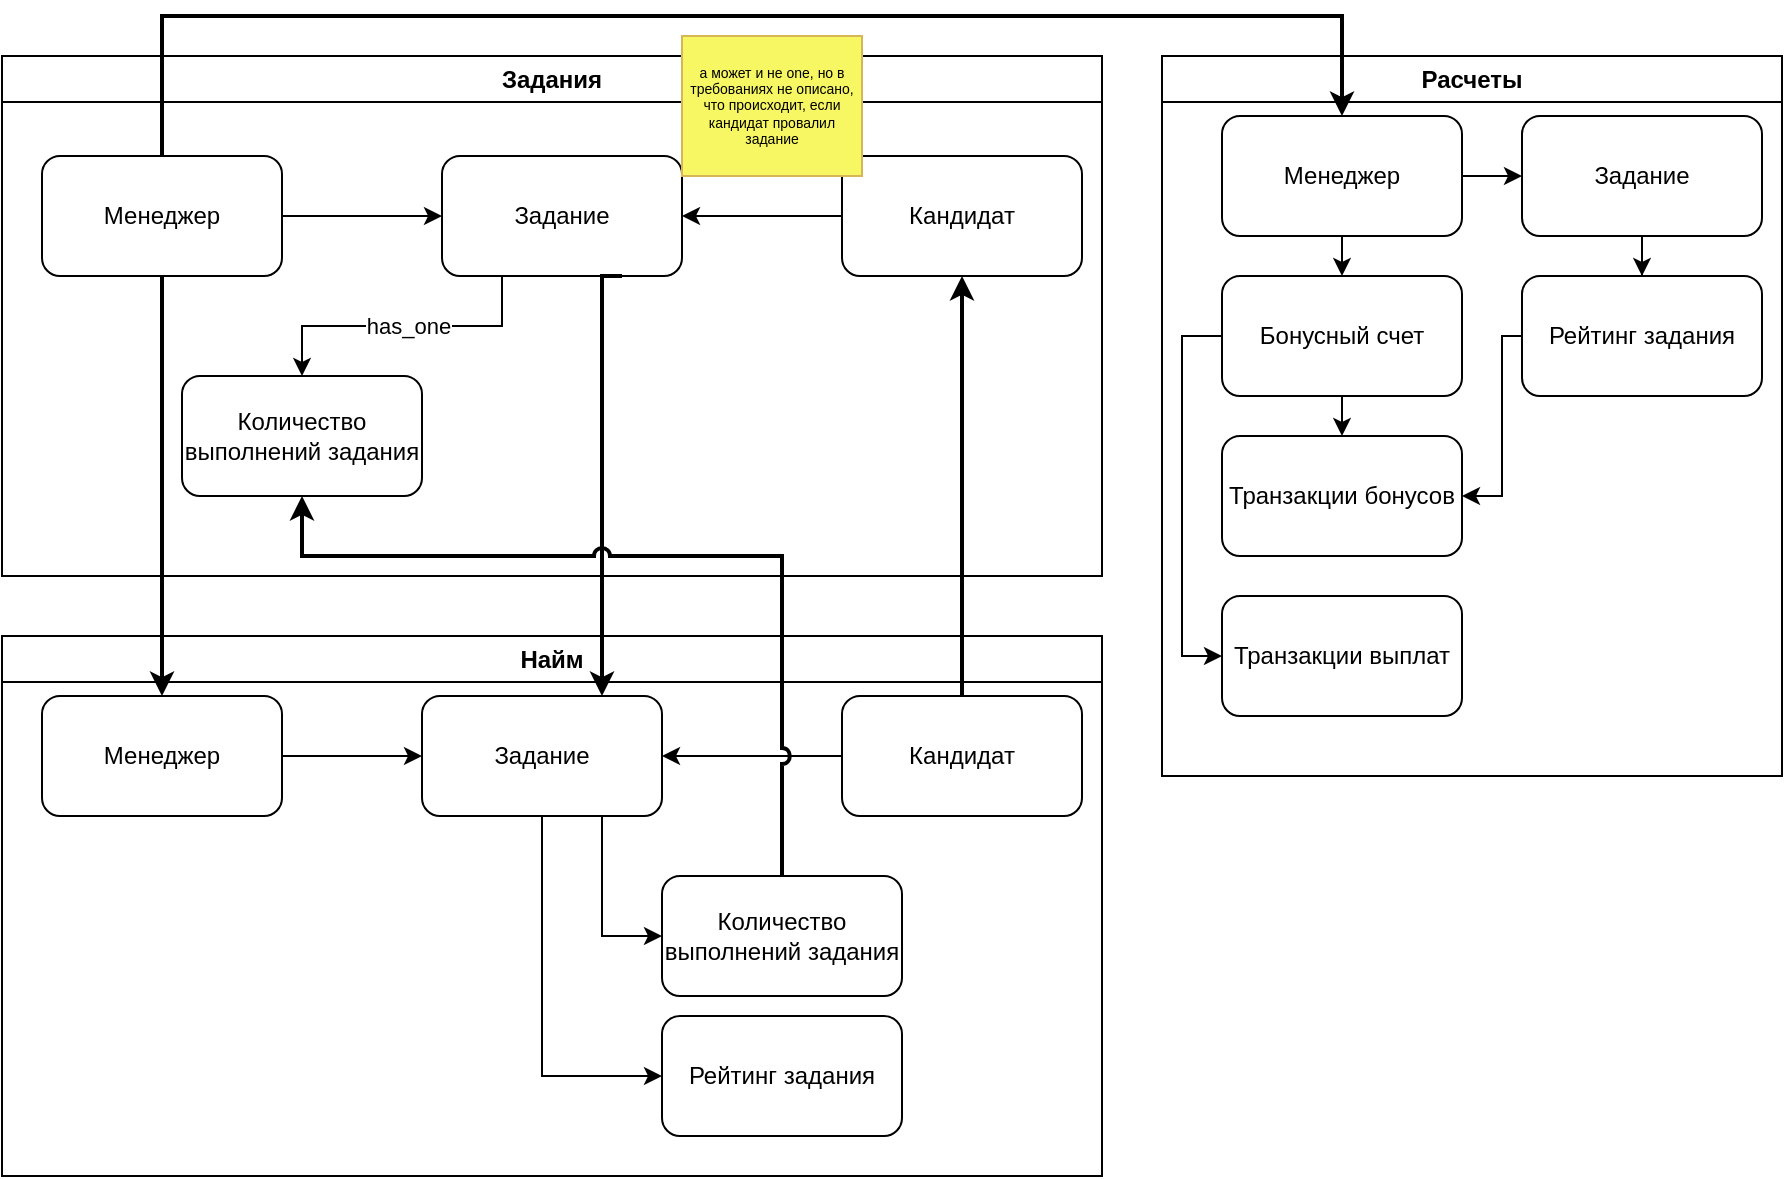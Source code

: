 <mxfile version="27.0.5">
  <diagram id="R2lEEEUBdFMjLlhIrx00" name="Page-1">
    <mxGraphModel dx="2231" dy="1261" grid="1" gridSize="10" guides="1" tooltips="1" connect="1" arrows="1" fold="1" page="1" pageScale="1" pageWidth="1169" pageHeight="827" math="0" shadow="0" extFonts="Permanent Marker^https://fonts.googleapis.com/css?family=Permanent+Marker">
      <root>
        <mxCell id="0" />
        <mxCell id="1" parent="0" />
        <mxCell id="_uogvYm9ou4BjCA6ubhB-7" value="Расчеты" style="swimlane;whiteSpace=wrap;html=1;" vertex="1" parent="1">
          <mxGeometry x="580" y="30" width="310" height="360" as="geometry" />
        </mxCell>
        <mxCell id="_uogvYm9ou4BjCA6ubhB-49" style="edgeStyle=orthogonalEdgeStyle;rounded=0;orthogonalLoop=1;jettySize=auto;html=1;exitX=0.5;exitY=1;exitDx=0;exitDy=0;entryX=0.5;entryY=0;entryDx=0;entryDy=0;" edge="1" parent="_uogvYm9ou4BjCA6ubhB-7" source="_uogvYm9ou4BjCA6ubhB-43" target="_uogvYm9ou4BjCA6ubhB-44">
          <mxGeometry relative="1" as="geometry" />
        </mxCell>
        <mxCell id="_uogvYm9ou4BjCA6ubhB-53" style="edgeStyle=orthogonalEdgeStyle;rounded=0;orthogonalLoop=1;jettySize=auto;html=1;exitX=1;exitY=0.5;exitDx=0;exitDy=0;entryX=0;entryY=0.5;entryDx=0;entryDy=0;" edge="1" parent="_uogvYm9ou4BjCA6ubhB-7" source="_uogvYm9ou4BjCA6ubhB-43" target="_uogvYm9ou4BjCA6ubhB-52">
          <mxGeometry relative="1" as="geometry" />
        </mxCell>
        <mxCell id="_uogvYm9ou4BjCA6ubhB-43" value="Менеджер" style="rounded=1;whiteSpace=wrap;html=1;" vertex="1" parent="_uogvYm9ou4BjCA6ubhB-7">
          <mxGeometry x="30" y="30" width="120" height="60" as="geometry" />
        </mxCell>
        <mxCell id="_uogvYm9ou4BjCA6ubhB-50" style="edgeStyle=orthogonalEdgeStyle;rounded=0;orthogonalLoop=1;jettySize=auto;html=1;exitX=0.5;exitY=1;exitDx=0;exitDy=0;entryX=0.5;entryY=0;entryDx=0;entryDy=0;" edge="1" parent="_uogvYm9ou4BjCA6ubhB-7" source="_uogvYm9ou4BjCA6ubhB-44" target="_uogvYm9ou4BjCA6ubhB-45">
          <mxGeometry relative="1" as="geometry" />
        </mxCell>
        <mxCell id="_uogvYm9ou4BjCA6ubhB-57" style="edgeStyle=orthogonalEdgeStyle;rounded=0;orthogonalLoop=1;jettySize=auto;html=1;exitX=0;exitY=0.5;exitDx=0;exitDy=0;entryX=0;entryY=0.5;entryDx=0;entryDy=0;" edge="1" parent="_uogvYm9ou4BjCA6ubhB-7" source="_uogvYm9ou4BjCA6ubhB-44" target="_uogvYm9ou4BjCA6ubhB-56">
          <mxGeometry relative="1" as="geometry" />
        </mxCell>
        <mxCell id="_uogvYm9ou4BjCA6ubhB-44" value="Бонусный счет" style="rounded=1;whiteSpace=wrap;html=1;" vertex="1" parent="_uogvYm9ou4BjCA6ubhB-7">
          <mxGeometry x="30" y="110" width="120" height="60" as="geometry" />
        </mxCell>
        <mxCell id="_uogvYm9ou4BjCA6ubhB-45" value="Транзакции бонусов" style="rounded=1;whiteSpace=wrap;html=1;" vertex="1" parent="_uogvYm9ou4BjCA6ubhB-7">
          <mxGeometry x="30" y="190" width="120" height="60" as="geometry" />
        </mxCell>
        <mxCell id="_uogvYm9ou4BjCA6ubhB-58" style="edgeStyle=orthogonalEdgeStyle;rounded=0;orthogonalLoop=1;jettySize=auto;html=1;exitX=0;exitY=0.5;exitDx=0;exitDy=0;entryX=1;entryY=0.5;entryDx=0;entryDy=0;" edge="1" parent="_uogvYm9ou4BjCA6ubhB-7" source="_uogvYm9ou4BjCA6ubhB-46" target="_uogvYm9ou4BjCA6ubhB-45">
          <mxGeometry relative="1" as="geometry">
            <Array as="points">
              <mxPoint x="170" y="140" />
              <mxPoint x="170" y="220" />
            </Array>
          </mxGeometry>
        </mxCell>
        <mxCell id="_uogvYm9ou4BjCA6ubhB-46" value="Рейтинг задания" style="rounded=1;whiteSpace=wrap;html=1;" vertex="1" parent="_uogvYm9ou4BjCA6ubhB-7">
          <mxGeometry x="180" y="110" width="120" height="60" as="geometry" />
        </mxCell>
        <mxCell id="_uogvYm9ou4BjCA6ubhB-54" style="edgeStyle=orthogonalEdgeStyle;rounded=0;orthogonalLoop=1;jettySize=auto;html=1;exitX=0.5;exitY=1;exitDx=0;exitDy=0;" edge="1" parent="_uogvYm9ou4BjCA6ubhB-7" source="_uogvYm9ou4BjCA6ubhB-52" target="_uogvYm9ou4BjCA6ubhB-46">
          <mxGeometry relative="1" as="geometry" />
        </mxCell>
        <mxCell id="_uogvYm9ou4BjCA6ubhB-52" value="Задание" style="rounded=1;whiteSpace=wrap;html=1;" vertex="1" parent="_uogvYm9ou4BjCA6ubhB-7">
          <mxGeometry x="180" y="30" width="120" height="60" as="geometry" />
        </mxCell>
        <mxCell id="_uogvYm9ou4BjCA6ubhB-56" value="Транзакции выплат" style="rounded=1;whiteSpace=wrap;html=1;" vertex="1" parent="_uogvYm9ou4BjCA6ubhB-7">
          <mxGeometry x="30" y="270" width="120" height="60" as="geometry" />
        </mxCell>
        <mxCell id="_uogvYm9ou4BjCA6ubhB-8" value="Задания" style="swimlane;whiteSpace=wrap;html=1;" vertex="1" parent="1">
          <mxGeometry y="30" width="550" height="260" as="geometry" />
        </mxCell>
        <mxCell id="_uogvYm9ou4BjCA6ubhB-39" value="" style="edgeStyle=orthogonalEdgeStyle;rounded=0;orthogonalLoop=1;jettySize=auto;html=1;" edge="1" parent="_uogvYm9ou4BjCA6ubhB-8" source="_uogvYm9ou4BjCA6ubhB-13" target="_uogvYm9ou4BjCA6ubhB-15">
          <mxGeometry relative="1" as="geometry" />
        </mxCell>
        <mxCell id="_uogvYm9ou4BjCA6ubhB-18" style="edgeStyle=orthogonalEdgeStyle;rounded=0;orthogonalLoop=1;jettySize=auto;html=1;exitX=1;exitY=0.5;exitDx=0;exitDy=0;" edge="1" parent="_uogvYm9ou4BjCA6ubhB-8" source="_uogvYm9ou4BjCA6ubhB-14" target="_uogvYm9ou4BjCA6ubhB-15">
          <mxGeometry relative="1" as="geometry" />
        </mxCell>
        <mxCell id="_uogvYm9ou4BjCA6ubhB-14" value="Менеджер" style="rounded=1;whiteSpace=wrap;html=1;" vertex="1" parent="_uogvYm9ou4BjCA6ubhB-8">
          <mxGeometry x="20" y="50" width="120" height="60" as="geometry" />
        </mxCell>
        <mxCell id="_uogvYm9ou4BjCA6ubhB-24" style="edgeStyle=orthogonalEdgeStyle;rounded=0;orthogonalLoop=1;jettySize=auto;html=1;exitX=0.25;exitY=1;exitDx=0;exitDy=0;entryX=0.5;entryY=0;entryDx=0;entryDy=0;" edge="1" parent="_uogvYm9ou4BjCA6ubhB-8" source="_uogvYm9ou4BjCA6ubhB-15" target="_uogvYm9ou4BjCA6ubhB-22">
          <mxGeometry relative="1" as="geometry" />
        </mxCell>
        <mxCell id="_uogvYm9ou4BjCA6ubhB-25" value="has_one" style="edgeLabel;html=1;align=center;verticalAlign=middle;resizable=0;points=[];" vertex="1" connectable="0" parent="_uogvYm9ou4BjCA6ubhB-24">
          <mxGeometry x="-0.043" relative="1" as="geometry">
            <mxPoint as="offset" />
          </mxGeometry>
        </mxCell>
        <mxCell id="_uogvYm9ou4BjCA6ubhB-15" value="Задание" style="rounded=1;whiteSpace=wrap;html=1;" vertex="1" parent="_uogvYm9ou4BjCA6ubhB-8">
          <mxGeometry x="220" y="50" width="120" height="60" as="geometry" />
        </mxCell>
        <mxCell id="_uogvYm9ou4BjCA6ubhB-22" value="Количество выполнений задания" style="rounded=1;whiteSpace=wrap;html=1;" vertex="1" parent="_uogvYm9ou4BjCA6ubhB-8">
          <mxGeometry x="90" y="160" width="120" height="60" as="geometry" />
        </mxCell>
        <mxCell id="_uogvYm9ou4BjCA6ubhB-13" value="Кандидат" style="rounded=1;whiteSpace=wrap;html=1;" vertex="1" parent="_uogvYm9ou4BjCA6ubhB-8">
          <mxGeometry x="420" y="50" width="120" height="60" as="geometry" />
        </mxCell>
        <mxCell id="_uogvYm9ou4BjCA6ubhB-21" value="&lt;font&gt;а может и не one, но в требованиях не описано, что происходит, если кандидат провалил задание&lt;/font&gt;" style="rounded=0;whiteSpace=wrap;html=1;fillColor=#F7F763;strokeColor=#d6b656;fontSize=7;" vertex="1" parent="_uogvYm9ou4BjCA6ubhB-8">
          <mxGeometry x="340" y="-10" width="90" height="70" as="geometry" />
        </mxCell>
        <mxCell id="_uogvYm9ou4BjCA6ubhB-6" value="Найм" style="swimlane;whiteSpace=wrap;html=1;" vertex="1" parent="1">
          <mxGeometry y="320" width="550" height="270" as="geometry" />
        </mxCell>
        <mxCell id="_uogvYm9ou4BjCA6ubhB-32" style="edgeStyle=orthogonalEdgeStyle;rounded=0;orthogonalLoop=1;jettySize=auto;html=1;exitX=1;exitY=0.5;exitDx=0;exitDy=0;entryX=0;entryY=0.5;entryDx=0;entryDy=0;" edge="1" parent="_uogvYm9ou4BjCA6ubhB-6" source="_uogvYm9ou4BjCA6ubhB-10" target="_uogvYm9ou4BjCA6ubhB-11">
          <mxGeometry relative="1" as="geometry" />
        </mxCell>
        <mxCell id="_uogvYm9ou4BjCA6ubhB-10" value="Менеджер" style="rounded=1;whiteSpace=wrap;html=1;" vertex="1" parent="_uogvYm9ou4BjCA6ubhB-6">
          <mxGeometry x="20" y="30" width="120" height="60" as="geometry" />
        </mxCell>
        <mxCell id="_uogvYm9ou4BjCA6ubhB-27" style="edgeStyle=orthogonalEdgeStyle;rounded=0;orthogonalLoop=1;jettySize=auto;html=1;exitX=0.75;exitY=1;exitDx=0;exitDy=0;entryX=0;entryY=0.5;entryDx=0;entryDy=0;" edge="1" parent="_uogvYm9ou4BjCA6ubhB-6" source="_uogvYm9ou4BjCA6ubhB-11" target="_uogvYm9ou4BjCA6ubhB-26">
          <mxGeometry relative="1" as="geometry" />
        </mxCell>
        <mxCell id="_uogvYm9ou4BjCA6ubhB-28" style="edgeStyle=orthogonalEdgeStyle;rounded=0;orthogonalLoop=1;jettySize=auto;html=1;exitX=0.5;exitY=1;exitDx=0;exitDy=0;entryX=0;entryY=0.5;entryDx=0;entryDy=0;" edge="1" parent="_uogvYm9ou4BjCA6ubhB-6" source="_uogvYm9ou4BjCA6ubhB-11" target="_uogvYm9ou4BjCA6ubhB-12">
          <mxGeometry relative="1" as="geometry" />
        </mxCell>
        <mxCell id="_uogvYm9ou4BjCA6ubhB-11" value="Задание" style="rounded=1;whiteSpace=wrap;html=1;" vertex="1" parent="_uogvYm9ou4BjCA6ubhB-6">
          <mxGeometry x="210" y="30" width="120" height="60" as="geometry" />
        </mxCell>
        <mxCell id="_uogvYm9ou4BjCA6ubhB-12" value="Рейтинг задания" style="rounded=1;whiteSpace=wrap;html=1;" vertex="1" parent="_uogvYm9ou4BjCA6ubhB-6">
          <mxGeometry x="330" y="190" width="120" height="60" as="geometry" />
        </mxCell>
        <mxCell id="_uogvYm9ou4BjCA6ubhB-26" value="Количество выполнений задания" style="rounded=1;whiteSpace=wrap;html=1;" vertex="1" parent="_uogvYm9ou4BjCA6ubhB-6">
          <mxGeometry x="330" y="120" width="120" height="60" as="geometry" />
        </mxCell>
        <mxCell id="_uogvYm9ou4BjCA6ubhB-9" value="Кандидат" style="rounded=1;whiteSpace=wrap;html=1;" vertex="1" parent="_uogvYm9ou4BjCA6ubhB-6">
          <mxGeometry x="420" y="30" width="120" height="60" as="geometry" />
        </mxCell>
        <mxCell id="_uogvYm9ou4BjCA6ubhB-33" style="edgeStyle=orthogonalEdgeStyle;rounded=0;orthogonalLoop=1;jettySize=auto;html=1;exitX=0;exitY=0.5;exitDx=0;exitDy=0;entryX=1;entryY=0.5;entryDx=0;entryDy=0;" edge="1" parent="_uogvYm9ou4BjCA6ubhB-6" source="_uogvYm9ou4BjCA6ubhB-9" target="_uogvYm9ou4BjCA6ubhB-11">
          <mxGeometry relative="1" as="geometry" />
        </mxCell>
        <mxCell id="_uogvYm9ou4BjCA6ubhB-34" style="edgeStyle=orthogonalEdgeStyle;rounded=0;orthogonalLoop=1;jettySize=auto;html=1;exitX=0.5;exitY=1;exitDx=0;exitDy=0;strokeWidth=2;jumpStyle=arc;" edge="1" parent="1" source="_uogvYm9ou4BjCA6ubhB-14" target="_uogvYm9ou4BjCA6ubhB-10">
          <mxGeometry relative="1" as="geometry" />
        </mxCell>
        <mxCell id="_uogvYm9ou4BjCA6ubhB-40" style="edgeStyle=orthogonalEdgeStyle;rounded=0;orthogonalLoop=1;jettySize=auto;html=1;exitX=0.75;exitY=1;exitDx=0;exitDy=0;entryX=0.75;entryY=0;entryDx=0;entryDy=0;strokeWidth=2;jumpStyle=arc;" edge="1" parent="1" source="_uogvYm9ou4BjCA6ubhB-15" target="_uogvYm9ou4BjCA6ubhB-11">
          <mxGeometry relative="1" as="geometry">
            <Array as="points">
              <mxPoint x="300" y="140" />
            </Array>
          </mxGeometry>
        </mxCell>
        <mxCell id="_uogvYm9ou4BjCA6ubhB-42" style="edgeStyle=orthogonalEdgeStyle;rounded=0;orthogonalLoop=1;jettySize=auto;html=1;entryX=0.5;entryY=1;entryDx=0;entryDy=0;strokeWidth=2;jumpStyle=arc;exitX=0.5;exitY=0;exitDx=0;exitDy=0;" edge="1" parent="1" source="_uogvYm9ou4BjCA6ubhB-26" target="_uogvYm9ou4BjCA6ubhB-22">
          <mxGeometry relative="1" as="geometry">
            <mxPoint x="460" y="440" as="sourcePoint" />
            <Array as="points">
              <mxPoint x="390" y="280" />
              <mxPoint x="150" y="280" />
            </Array>
          </mxGeometry>
        </mxCell>
        <mxCell id="_uogvYm9ou4BjCA6ubhB-41" style="edgeStyle=orthogonalEdgeStyle;rounded=0;orthogonalLoop=1;jettySize=auto;html=1;exitX=0.5;exitY=0;exitDx=0;exitDy=0;entryX=0.5;entryY=1;entryDx=0;entryDy=0;strokeWidth=2;jumpStyle=arc;" edge="1" parent="1" source="_uogvYm9ou4BjCA6ubhB-9" target="_uogvYm9ou4BjCA6ubhB-13">
          <mxGeometry relative="1" as="geometry" />
        </mxCell>
        <mxCell id="_uogvYm9ou4BjCA6ubhB-47" style="edgeStyle=orthogonalEdgeStyle;rounded=0;orthogonalLoop=1;jettySize=auto;html=1;exitX=0.5;exitY=0;exitDx=0;exitDy=0;strokeWidth=2;" edge="1" parent="1" source="_uogvYm9ou4BjCA6ubhB-14" target="_uogvYm9ou4BjCA6ubhB-43">
          <mxGeometry relative="1" as="geometry">
            <Array as="points">
              <mxPoint x="80" y="10" />
              <mxPoint x="670" y="10" />
            </Array>
          </mxGeometry>
        </mxCell>
      </root>
    </mxGraphModel>
  </diagram>
</mxfile>
